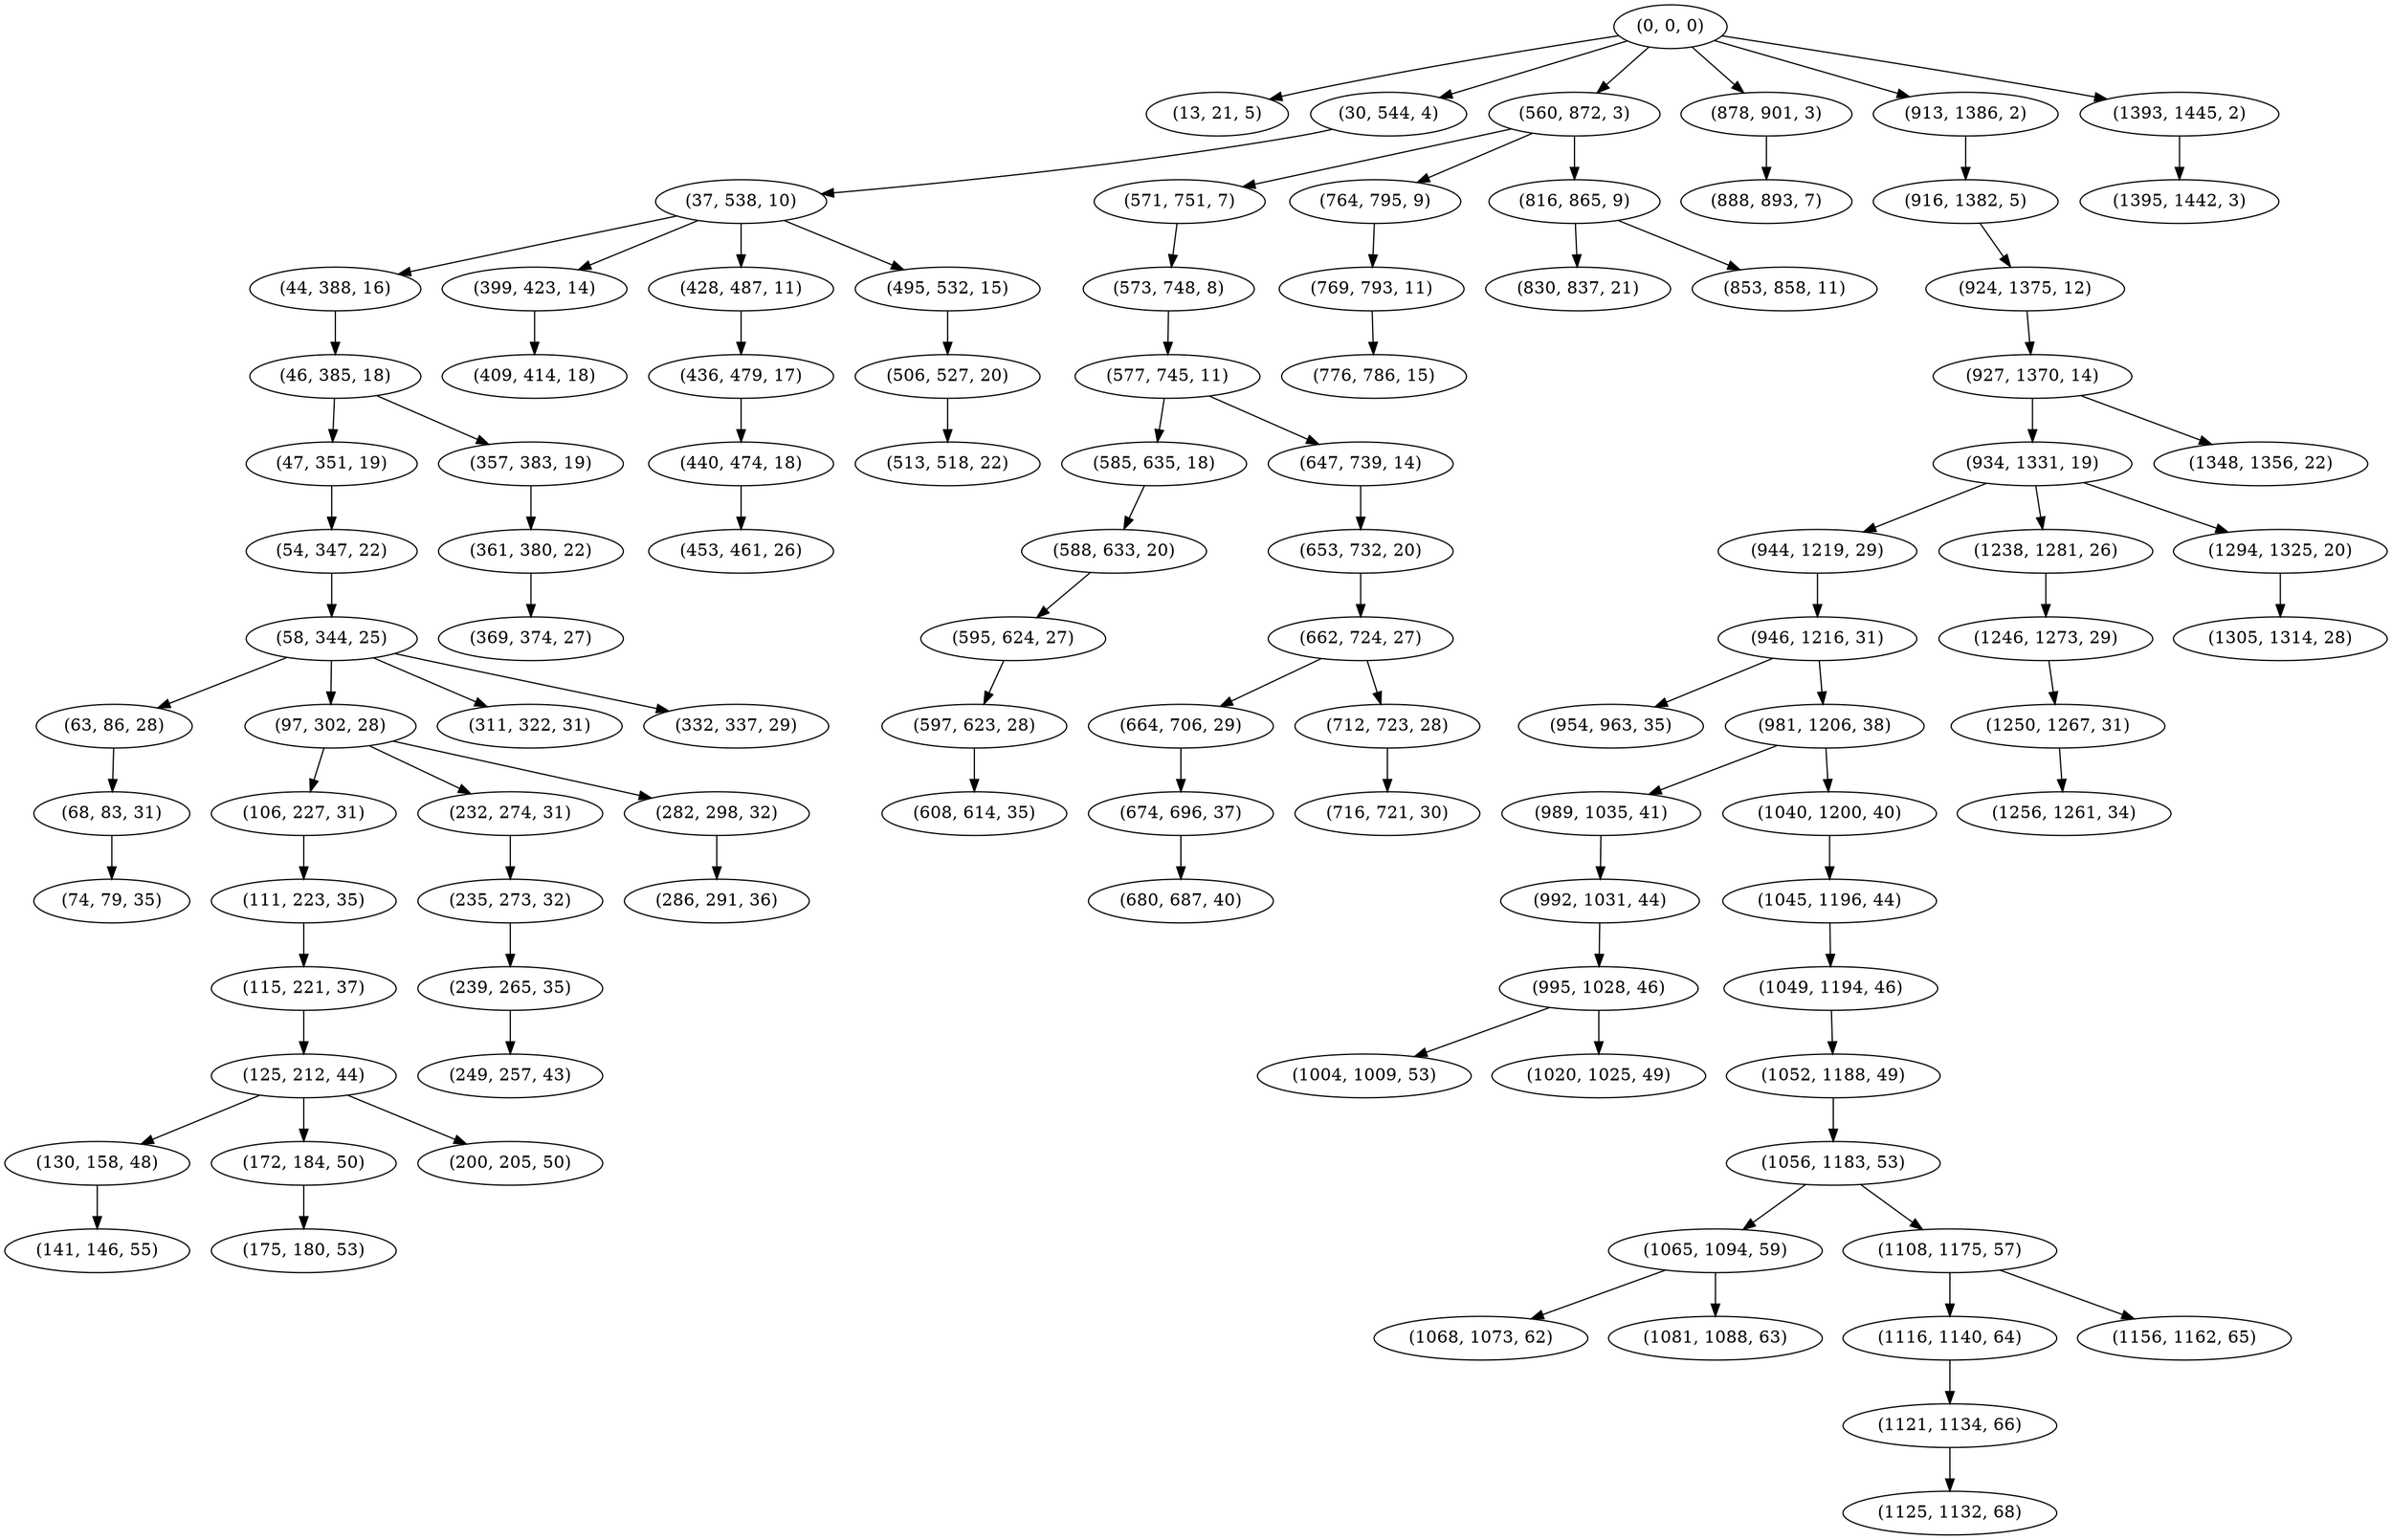 digraph tree {
    "(0, 0, 0)";
    "(13, 21, 5)";
    "(30, 544, 4)";
    "(37, 538, 10)";
    "(44, 388, 16)";
    "(46, 385, 18)";
    "(47, 351, 19)";
    "(54, 347, 22)";
    "(58, 344, 25)";
    "(63, 86, 28)";
    "(68, 83, 31)";
    "(74, 79, 35)";
    "(97, 302, 28)";
    "(106, 227, 31)";
    "(111, 223, 35)";
    "(115, 221, 37)";
    "(125, 212, 44)";
    "(130, 158, 48)";
    "(141, 146, 55)";
    "(172, 184, 50)";
    "(175, 180, 53)";
    "(200, 205, 50)";
    "(232, 274, 31)";
    "(235, 273, 32)";
    "(239, 265, 35)";
    "(249, 257, 43)";
    "(282, 298, 32)";
    "(286, 291, 36)";
    "(311, 322, 31)";
    "(332, 337, 29)";
    "(357, 383, 19)";
    "(361, 380, 22)";
    "(369, 374, 27)";
    "(399, 423, 14)";
    "(409, 414, 18)";
    "(428, 487, 11)";
    "(436, 479, 17)";
    "(440, 474, 18)";
    "(453, 461, 26)";
    "(495, 532, 15)";
    "(506, 527, 20)";
    "(513, 518, 22)";
    "(560, 872, 3)";
    "(571, 751, 7)";
    "(573, 748, 8)";
    "(577, 745, 11)";
    "(585, 635, 18)";
    "(588, 633, 20)";
    "(595, 624, 27)";
    "(597, 623, 28)";
    "(608, 614, 35)";
    "(647, 739, 14)";
    "(653, 732, 20)";
    "(662, 724, 27)";
    "(664, 706, 29)";
    "(674, 696, 37)";
    "(680, 687, 40)";
    "(712, 723, 28)";
    "(716, 721, 30)";
    "(764, 795, 9)";
    "(769, 793, 11)";
    "(776, 786, 15)";
    "(816, 865, 9)";
    "(830, 837, 21)";
    "(853, 858, 11)";
    "(878, 901, 3)";
    "(888, 893, 7)";
    "(913, 1386, 2)";
    "(916, 1382, 5)";
    "(924, 1375, 12)";
    "(927, 1370, 14)";
    "(934, 1331, 19)";
    "(944, 1219, 29)";
    "(946, 1216, 31)";
    "(954, 963, 35)";
    "(981, 1206, 38)";
    "(989, 1035, 41)";
    "(992, 1031, 44)";
    "(995, 1028, 46)";
    "(1004, 1009, 53)";
    "(1020, 1025, 49)";
    "(1040, 1200, 40)";
    "(1045, 1196, 44)";
    "(1049, 1194, 46)";
    "(1052, 1188, 49)";
    "(1056, 1183, 53)";
    "(1065, 1094, 59)";
    "(1068, 1073, 62)";
    "(1081, 1088, 63)";
    "(1108, 1175, 57)";
    "(1116, 1140, 64)";
    "(1121, 1134, 66)";
    "(1125, 1132, 68)";
    "(1156, 1162, 65)";
    "(1238, 1281, 26)";
    "(1246, 1273, 29)";
    "(1250, 1267, 31)";
    "(1256, 1261, 34)";
    "(1294, 1325, 20)";
    "(1305, 1314, 28)";
    "(1348, 1356, 22)";
    "(1393, 1445, 2)";
    "(1395, 1442, 3)";
    "(0, 0, 0)" -> "(13, 21, 5)";
    "(0, 0, 0)" -> "(30, 544, 4)";
    "(0, 0, 0)" -> "(560, 872, 3)";
    "(0, 0, 0)" -> "(878, 901, 3)";
    "(0, 0, 0)" -> "(913, 1386, 2)";
    "(0, 0, 0)" -> "(1393, 1445, 2)";
    "(30, 544, 4)" -> "(37, 538, 10)";
    "(37, 538, 10)" -> "(44, 388, 16)";
    "(37, 538, 10)" -> "(399, 423, 14)";
    "(37, 538, 10)" -> "(428, 487, 11)";
    "(37, 538, 10)" -> "(495, 532, 15)";
    "(44, 388, 16)" -> "(46, 385, 18)";
    "(46, 385, 18)" -> "(47, 351, 19)";
    "(46, 385, 18)" -> "(357, 383, 19)";
    "(47, 351, 19)" -> "(54, 347, 22)";
    "(54, 347, 22)" -> "(58, 344, 25)";
    "(58, 344, 25)" -> "(63, 86, 28)";
    "(58, 344, 25)" -> "(97, 302, 28)";
    "(58, 344, 25)" -> "(311, 322, 31)";
    "(58, 344, 25)" -> "(332, 337, 29)";
    "(63, 86, 28)" -> "(68, 83, 31)";
    "(68, 83, 31)" -> "(74, 79, 35)";
    "(97, 302, 28)" -> "(106, 227, 31)";
    "(97, 302, 28)" -> "(232, 274, 31)";
    "(97, 302, 28)" -> "(282, 298, 32)";
    "(106, 227, 31)" -> "(111, 223, 35)";
    "(111, 223, 35)" -> "(115, 221, 37)";
    "(115, 221, 37)" -> "(125, 212, 44)";
    "(125, 212, 44)" -> "(130, 158, 48)";
    "(125, 212, 44)" -> "(172, 184, 50)";
    "(125, 212, 44)" -> "(200, 205, 50)";
    "(130, 158, 48)" -> "(141, 146, 55)";
    "(172, 184, 50)" -> "(175, 180, 53)";
    "(232, 274, 31)" -> "(235, 273, 32)";
    "(235, 273, 32)" -> "(239, 265, 35)";
    "(239, 265, 35)" -> "(249, 257, 43)";
    "(282, 298, 32)" -> "(286, 291, 36)";
    "(357, 383, 19)" -> "(361, 380, 22)";
    "(361, 380, 22)" -> "(369, 374, 27)";
    "(399, 423, 14)" -> "(409, 414, 18)";
    "(428, 487, 11)" -> "(436, 479, 17)";
    "(436, 479, 17)" -> "(440, 474, 18)";
    "(440, 474, 18)" -> "(453, 461, 26)";
    "(495, 532, 15)" -> "(506, 527, 20)";
    "(506, 527, 20)" -> "(513, 518, 22)";
    "(560, 872, 3)" -> "(571, 751, 7)";
    "(560, 872, 3)" -> "(764, 795, 9)";
    "(560, 872, 3)" -> "(816, 865, 9)";
    "(571, 751, 7)" -> "(573, 748, 8)";
    "(573, 748, 8)" -> "(577, 745, 11)";
    "(577, 745, 11)" -> "(585, 635, 18)";
    "(577, 745, 11)" -> "(647, 739, 14)";
    "(585, 635, 18)" -> "(588, 633, 20)";
    "(588, 633, 20)" -> "(595, 624, 27)";
    "(595, 624, 27)" -> "(597, 623, 28)";
    "(597, 623, 28)" -> "(608, 614, 35)";
    "(647, 739, 14)" -> "(653, 732, 20)";
    "(653, 732, 20)" -> "(662, 724, 27)";
    "(662, 724, 27)" -> "(664, 706, 29)";
    "(662, 724, 27)" -> "(712, 723, 28)";
    "(664, 706, 29)" -> "(674, 696, 37)";
    "(674, 696, 37)" -> "(680, 687, 40)";
    "(712, 723, 28)" -> "(716, 721, 30)";
    "(764, 795, 9)" -> "(769, 793, 11)";
    "(769, 793, 11)" -> "(776, 786, 15)";
    "(816, 865, 9)" -> "(830, 837, 21)";
    "(816, 865, 9)" -> "(853, 858, 11)";
    "(878, 901, 3)" -> "(888, 893, 7)";
    "(913, 1386, 2)" -> "(916, 1382, 5)";
    "(916, 1382, 5)" -> "(924, 1375, 12)";
    "(924, 1375, 12)" -> "(927, 1370, 14)";
    "(927, 1370, 14)" -> "(934, 1331, 19)";
    "(927, 1370, 14)" -> "(1348, 1356, 22)";
    "(934, 1331, 19)" -> "(944, 1219, 29)";
    "(934, 1331, 19)" -> "(1238, 1281, 26)";
    "(934, 1331, 19)" -> "(1294, 1325, 20)";
    "(944, 1219, 29)" -> "(946, 1216, 31)";
    "(946, 1216, 31)" -> "(954, 963, 35)";
    "(946, 1216, 31)" -> "(981, 1206, 38)";
    "(981, 1206, 38)" -> "(989, 1035, 41)";
    "(981, 1206, 38)" -> "(1040, 1200, 40)";
    "(989, 1035, 41)" -> "(992, 1031, 44)";
    "(992, 1031, 44)" -> "(995, 1028, 46)";
    "(995, 1028, 46)" -> "(1004, 1009, 53)";
    "(995, 1028, 46)" -> "(1020, 1025, 49)";
    "(1040, 1200, 40)" -> "(1045, 1196, 44)";
    "(1045, 1196, 44)" -> "(1049, 1194, 46)";
    "(1049, 1194, 46)" -> "(1052, 1188, 49)";
    "(1052, 1188, 49)" -> "(1056, 1183, 53)";
    "(1056, 1183, 53)" -> "(1065, 1094, 59)";
    "(1056, 1183, 53)" -> "(1108, 1175, 57)";
    "(1065, 1094, 59)" -> "(1068, 1073, 62)";
    "(1065, 1094, 59)" -> "(1081, 1088, 63)";
    "(1108, 1175, 57)" -> "(1116, 1140, 64)";
    "(1108, 1175, 57)" -> "(1156, 1162, 65)";
    "(1116, 1140, 64)" -> "(1121, 1134, 66)";
    "(1121, 1134, 66)" -> "(1125, 1132, 68)";
    "(1238, 1281, 26)" -> "(1246, 1273, 29)";
    "(1246, 1273, 29)" -> "(1250, 1267, 31)";
    "(1250, 1267, 31)" -> "(1256, 1261, 34)";
    "(1294, 1325, 20)" -> "(1305, 1314, 28)";
    "(1393, 1445, 2)" -> "(1395, 1442, 3)";
}
